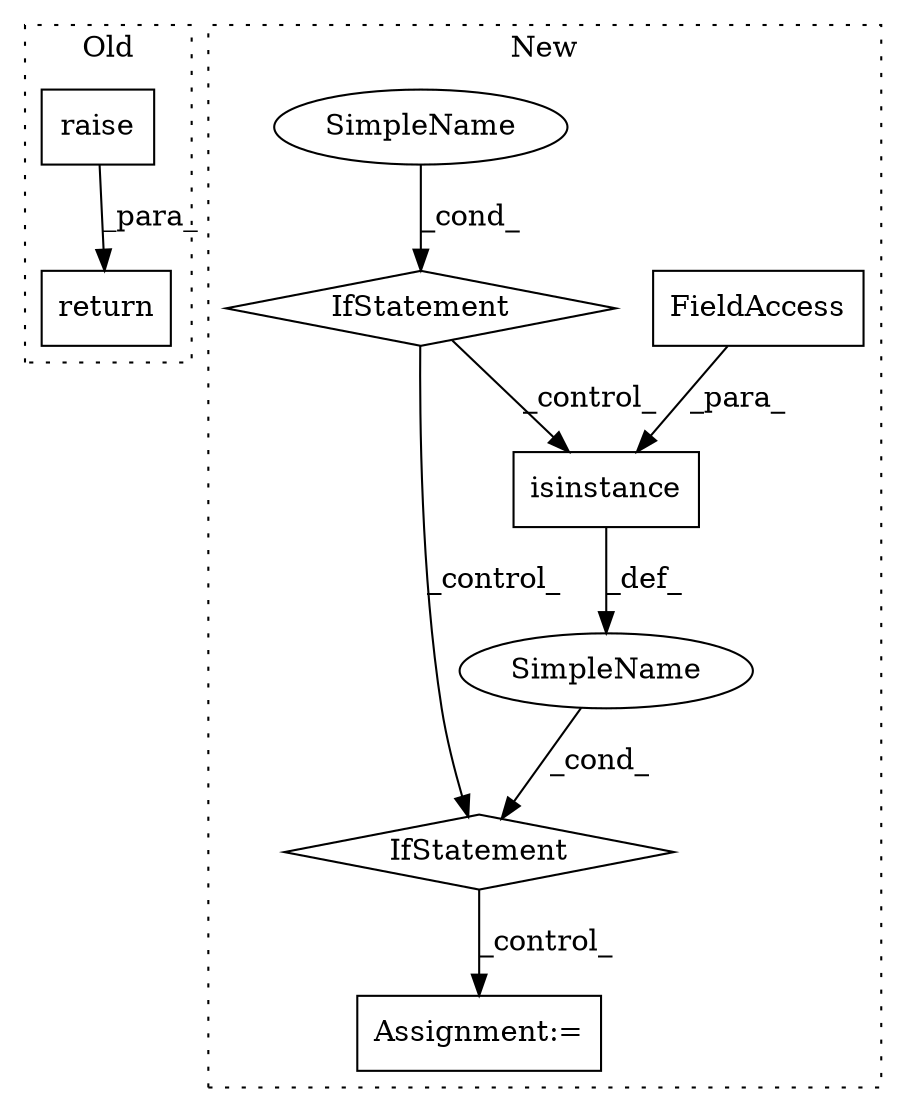 digraph G {
subgraph cluster0 {
1 [label="raise" a="32" s="1186,1202" l="6,1" shape="box"];
9 [label="return" a="41" s="1179" l="7" shape="box"];
label = "Old";
style="dotted";
}
subgraph cluster1 {
2 [label="isinstance" a="32" s="1249,1298" l="11,1" shape="box"];
3 [label="IfStatement" a="25" s="1245,1299" l="4,2" shape="diamond"];
4 [label="FieldAccess" a="22" s="1282" l="16" shape="box"];
5 [label="SimpleName" a="42" s="" l="" shape="ellipse"];
6 [label="IfStatement" a="25" s="1115,1189" l="4,2" shape="diamond"];
7 [label="Assignment:=" a="7" s="1317" l="1" shape="box"];
8 [label="SimpleName" a="42" s="" l="" shape="ellipse"];
label = "New";
style="dotted";
}
1 -> 9 [label="_para_"];
2 -> 8 [label="_def_"];
3 -> 7 [label="_control_"];
4 -> 2 [label="_para_"];
5 -> 6 [label="_cond_"];
6 -> 3 [label="_control_"];
6 -> 2 [label="_control_"];
8 -> 3 [label="_cond_"];
}